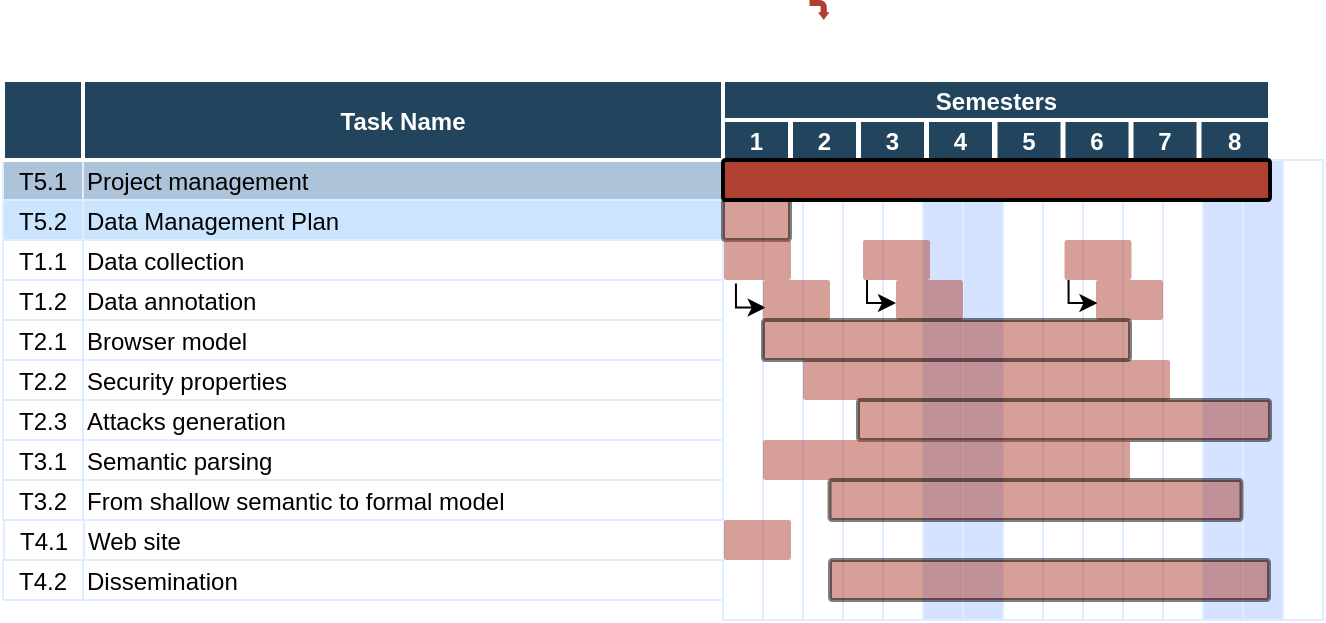 <mxfile version="13.9.8" type="github">
  <diagram name="Page-1" id="8378b5f6-a2b2-b727-a746-972ab9d02e00">
    <mxGraphModel dx="593" dy="391" grid="1" gridSize="10" guides="1" tooltips="1" connect="0" arrows="1" fold="1" page="1" pageScale="1.5" pageWidth="1169" pageHeight="827" background="#ffffff" math="0" shadow="0">
      <root>
        <mxCell id="0" />
        <mxCell id="1" parent="0" />
        <mxCell id="BeNpnSTio6wCFOVDRi12-287" value="1" style="fillColor=#23445D;strokeColor=#FFFFFF;strokeWidth=2;fontColor=#FFFFFF;fontStyle=1" vertex="1" parent="1">
          <mxGeometry x="686.5" y="360" width="33.5" height="20" as="geometry" />
        </mxCell>
        <mxCell id="BeNpnSTio6wCFOVDRi12-283" value="6" style="fillColor=#23445D;strokeColor=#FFFFFF;strokeWidth=2;fontColor=#FFFFFF;fontStyle=1" vertex="1" parent="1">
          <mxGeometry x="856.75" y="360" width="33.5" height="20" as="geometry" />
        </mxCell>
        <mxCell id="BeNpnSTio6wCFOVDRi12-284" value="5" style="fillColor=#23445D;strokeColor=#FFFFFF;strokeWidth=2;fontColor=#FFFFFF;fontStyle=1" vertex="1" parent="1">
          <mxGeometry x="822.75" y="360" width="33.5" height="20" as="geometry" />
        </mxCell>
        <mxCell id="BeNpnSTio6wCFOVDRi12-285" value="8" style="fillColor=#23445D;strokeColor=#FFFFFF;strokeWidth=2;fontColor=#FFFFFF;fontStyle=1" vertex="1" parent="1">
          <mxGeometry x="924.75" y="360" width="35.25" height="20" as="geometry" />
        </mxCell>
        <mxCell id="BeNpnSTio6wCFOVDRi12-286" value="7" style="fillColor=#23445D;strokeColor=#FFFFFF;strokeWidth=2;fontColor=#FFFFFF;fontStyle=1" vertex="1" parent="1">
          <mxGeometry x="890.75" y="360" width="33.5" height="20" as="geometry" />
        </mxCell>
        <mxCell id="BeNpnSTio6wCFOVDRi12-280" value="2" style="fillColor=#23445D;strokeColor=#FFFFFF;strokeWidth=2;fontColor=#FFFFFF;fontStyle=1" vertex="1" parent="1">
          <mxGeometry x="720.5" y="360" width="33.5" height="20" as="geometry" />
        </mxCell>
        <mxCell id="BeNpnSTio6wCFOVDRi12-281" value="4" style="fillColor=#23445D;strokeColor=#FFFFFF;strokeWidth=2;fontColor=#FFFFFF;fontStyle=1" vertex="1" parent="1">
          <mxGeometry x="788.5" y="360" width="33.5" height="20" as="geometry" />
        </mxCell>
        <mxCell id="BeNpnSTio6wCFOVDRi12-282" value="3" style="fillColor=#23445D;strokeColor=#FFFFFF;strokeWidth=2;fontColor=#FFFFFF;fontStyle=1" vertex="1" parent="1">
          <mxGeometry x="754.5" y="360" width="33.5" height="20" as="geometry" />
        </mxCell>
        <mxCell id="63" value="T5.1" style="strokeColor=#DEEDFF;fillColor=#ADC3D9" parent="1" vertex="1">
          <mxGeometry x="326.5" y="380" width="40" height="20" as="geometry" />
        </mxCell>
        <mxCell id="64" value="Project management" style="align=left;strokeColor=#DEEDFF;fillColor=#ADC3D9" parent="1" vertex="1">
          <mxGeometry x="366.5" y="380" width="320" height="20" as="geometry" />
        </mxCell>
        <mxCell id="68" value="" style="strokeColor=#DEEDFF" parent="1" vertex="1">
          <mxGeometry x="686.5" y="380" width="20" height="230" as="geometry" />
        </mxCell>
        <mxCell id="69" value="T5.2" style="strokeColor=#DEEDFF;fillColor=#CCE5FF" parent="1" vertex="1">
          <mxGeometry x="326.5" y="400.0" width="40" height="20" as="geometry" />
        </mxCell>
        <mxCell id="70" value="Data Management Plan" style="align=left;strokeColor=#DEEDFF;fillColor=#CCE5FF" parent="1" vertex="1">
          <mxGeometry x="366.5" y="400.0" width="320.0" height="20" as="geometry" />
        </mxCell>
        <mxCell id="74" value="T1.1" style="strokeColor=#DEEDFF" parent="1" vertex="1">
          <mxGeometry x="326.5" y="420.0" width="40" height="20" as="geometry" />
        </mxCell>
        <mxCell id="75" value="Data collection" style="align=left;strokeColor=#DEEDFF" parent="1" vertex="1">
          <mxGeometry x="366.5" y="420.0" width="320.0" height="20.0" as="geometry" />
        </mxCell>
        <mxCell id="79" value="T1.2" style="strokeColor=#DEEDFF" parent="1" vertex="1">
          <mxGeometry x="326.5" y="440.0" width="40" height="20" as="geometry" />
        </mxCell>
        <mxCell id="80" value="Data annotation" style="align=left;strokeColor=#DEEDFF" parent="1" vertex="1">
          <mxGeometry x="366.5" y="440.0" width="320" height="20" as="geometry" />
        </mxCell>
        <mxCell id="84" value="T2.1" style="strokeColor=#DEEDFF" parent="1" vertex="1">
          <mxGeometry x="326.5" y="460.0" width="40" height="20" as="geometry" />
        </mxCell>
        <mxCell id="85" value="Browser model" style="align=left;strokeColor=#DEEDFF" parent="1" vertex="1">
          <mxGeometry x="366.5" y="460.0" width="320.0" height="20" as="geometry" />
        </mxCell>
        <mxCell id="89" value="T2.2" style="strokeColor=#DEEDFF" parent="1" vertex="1">
          <mxGeometry x="326.5" y="480.0" width="40" height="20" as="geometry" />
        </mxCell>
        <mxCell id="90" value="Security properties" style="align=left;strokeColor=#DEEDFF" parent="1" vertex="1">
          <mxGeometry x="366.5" y="480.0" width="320.0" height="20" as="geometry" />
        </mxCell>
        <mxCell id="94" value="T2.3" style="strokeColor=#DEEDFF" parent="1" vertex="1">
          <mxGeometry x="326.5" y="500.0" width="40" height="20" as="geometry" />
        </mxCell>
        <mxCell id="95" value="Attacks generation" style="align=left;strokeColor=#DEEDFF" parent="1" vertex="1">
          <mxGeometry x="366.5" y="500.0" width="320.0" height="20" as="geometry" />
        </mxCell>
        <mxCell id="99" value="T3.1" style="strokeColor=#DEEDFF" parent="1" vertex="1">
          <mxGeometry x="326.5" y="520.0" width="40" height="20" as="geometry" />
        </mxCell>
        <mxCell id="100" value="Semantic parsing" style="align=left;strokeColor=#DEEDFF" parent="1" vertex="1">
          <mxGeometry x="366.5" y="520.0" width="320.0" height="20" as="geometry" />
        </mxCell>
        <mxCell id="194" value="" style="strokeColor=#DEEDFF" parent="1" vertex="1">
          <mxGeometry x="706.5" y="380" width="20" height="230" as="geometry" />
        </mxCell>
        <mxCell id="195" value="" style="strokeColor=#DEEDFF" parent="1" vertex="1">
          <mxGeometry x="726.5" y="380" width="20" height="230" as="geometry" />
        </mxCell>
        <mxCell id="196" value="" style="strokeColor=#DEEDFF" parent="1" vertex="1">
          <mxGeometry x="746.5" y="380" width="20" height="230" as="geometry" />
        </mxCell>
        <mxCell id="197" value="" style="strokeColor=#DEEDFF" parent="1" vertex="1">
          <mxGeometry x="766.5" y="380" width="20" height="230" as="geometry" />
        </mxCell>
        <mxCell id="198" value="" style="strokeColor=#DEEDFF;fillColor=#D4E1FF" parent="1" vertex="1">
          <mxGeometry x="786.5" y="380" width="20" height="230" as="geometry" />
        </mxCell>
        <mxCell id="199" value="" style="strokeColor=#DEEDFF;fillColor=#D4E1FF" parent="1" vertex="1">
          <mxGeometry x="806.5" y="380" width="20" height="230" as="geometry" />
        </mxCell>
        <mxCell id="200" value="" style="strokeColor=#DEEDFF" parent="1" vertex="1">
          <mxGeometry x="826.5" y="380" width="20" height="230" as="geometry" />
        </mxCell>
        <mxCell id="201" value="" style="strokeColor=#DEEDFF" parent="1" vertex="1">
          <mxGeometry x="846.5" y="380" width="20" height="230" as="geometry" />
        </mxCell>
        <mxCell id="202" value="" style="strokeColor=#DEEDFF" parent="1" vertex="1">
          <mxGeometry x="866.5" y="380" width="20" height="230" as="geometry" />
        </mxCell>
        <mxCell id="203" value="" style="strokeColor=#DEEDFF" parent="1" vertex="1">
          <mxGeometry x="886.5" y="380" width="20" height="230" as="geometry" />
        </mxCell>
        <mxCell id="204" value="" style="strokeColor=#DEEDFF" parent="1" vertex="1">
          <mxGeometry x="906.5" y="380" width="20" height="230" as="geometry" />
        </mxCell>
        <mxCell id="205" value="" style="strokeColor=#DEEDFF;fillColor=#D4E1FF" parent="1" vertex="1">
          <mxGeometry x="926.5" y="380" width="20" height="230" as="geometry" />
        </mxCell>
        <mxCell id="206" value="" style="strokeColor=#DEEDFF;fillColor=#D4E1FF" parent="1" vertex="1">
          <mxGeometry x="946.5" y="380" width="20" height="230" as="geometry" />
        </mxCell>
        <mxCell id="207" value="" style="strokeColor=#DEEDFF" parent="1" vertex="1">
          <mxGeometry x="966.5" y="380" width="20" height="230" as="geometry" />
        </mxCell>
        <mxCell id="2" value="Task Name" style="fillColor=#23445D;strokeColor=#FFFFFF;strokeWidth=2;fontColor=#FFFFFF;fontStyle=1" parent="1" vertex="1">
          <mxGeometry x="366.5" y="340" width="320" height="40" as="geometry" />
        </mxCell>
        <mxCell id="3" value="" style="fillColor=#23445D;strokeColor=#FFFFFF;strokeWidth=2;fontColor=#FFFFFF;fontStyle=1" parent="1" vertex="1">
          <mxGeometry x="326.5" y="340" width="40" height="40" as="geometry" />
        </mxCell>
        <mxCell id="4" value="Semesters" style="fillColor=#23445D;strokeColor=#FFFFFF;strokeWidth=2;fontColor=#FFFFFF;fontStyle=1" parent="1" vertex="1">
          <mxGeometry x="686.5" y="340" width="273.5" height="20" as="geometry" />
        </mxCell>
        <mxCell id="242" value="" style="shape=mxgraph.flowchart.process;fillColor=#AE4132;strokeColor=#000000;strokeWidth=2;opacity=50" parent="1" vertex="1">
          <mxGeometry x="686.5" y="400" width="33.5" height="20" as="geometry" />
        </mxCell>
        <mxCell id="BeNpnSTio6wCFOVDRi12-294" value="" style="edgeStyle=orthogonalEdgeStyle;rounded=0;orthogonalLoop=1;jettySize=auto;html=1;entryX=0.04;entryY=0.69;entryDx=0;entryDy=0;entryPerimeter=0;exitX=0.178;exitY=1.09;exitDx=0;exitDy=0;exitPerimeter=0;" edge="1" parent="1" source="245" target="BeNpnSTio6wCFOVDRi12-291">
          <mxGeometry relative="1" as="geometry">
            <Array as="points">
              <mxPoint x="693" y="454" />
            </Array>
          </mxGeometry>
        </mxCell>
        <mxCell id="245" value="" style="shape=mxgraph.flowchart.process;fillColor=#AE4132;strokeColor=none;strokeWidth=2;opacity=50" parent="1" vertex="1">
          <mxGeometry x="687" y="420" width="33.5" height="20" as="geometry" />
        </mxCell>
        <mxCell id="250" value="" style="shape=mxgraph.arrows.bent_right_arrow;fillColor=#AE4132;strokeColor=none;strokeWidth=2;direction=south" parent="1" vertex="1">
          <mxGeometry x="729.75" y="300.0" width="10.0" height="10.0" as="geometry" />
        </mxCell>
        <mxCell id="254" value="" style="shape=mxgraph.flowchart.process;fillColor=#AE4132;strokeColor=#000000;strokeWidth=2;opacity=100" parent="1" vertex="1">
          <mxGeometry x="686.5" y="380" width="273.5" height="20" as="geometry" />
        </mxCell>
        <mxCell id="BeNpnSTio6wCFOVDRi12-289" value="" style="shape=mxgraph.flowchart.process;fillColor=#AE4132;strokeColor=none;strokeWidth=2;opacity=50" vertex="1" parent="1">
          <mxGeometry x="756.5" y="420" width="33.5" height="20" as="geometry" />
        </mxCell>
        <mxCell id="BeNpnSTio6wCFOVDRi12-290" value="" style="shape=mxgraph.flowchart.process;fillColor=#AE4132;strokeColor=none;strokeWidth=2;opacity=50" vertex="1" parent="1">
          <mxGeometry x="857.25" y="420" width="33.5" height="20" as="geometry" />
        </mxCell>
        <mxCell id="BeNpnSTio6wCFOVDRi12-291" value="" style="shape=mxgraph.flowchart.process;fillColor=#AE4132;strokeColor=none;strokeWidth=2;opacity=50" vertex="1" parent="1">
          <mxGeometry x="706.5" y="440" width="33.5" height="20" as="geometry" />
        </mxCell>
        <mxCell id="BeNpnSTio6wCFOVDRi12-292" value="" style="shape=mxgraph.flowchart.process;fillColor=#AE4132;strokeColor=none;strokeWidth=2;opacity=50" vertex="1" parent="1">
          <mxGeometry x="773" y="440" width="33.5" height="20" as="geometry" />
        </mxCell>
        <mxCell id="BeNpnSTio6wCFOVDRi12-293" value="" style="shape=mxgraph.flowchart.process;fillColor=#AE4132;strokeColor=none;strokeWidth=2;opacity=50" vertex="1" parent="1">
          <mxGeometry x="873" y="440" width="33.5" height="20" as="geometry" />
        </mxCell>
        <mxCell id="BeNpnSTio6wCFOVDRi12-295" value="" style="edgeStyle=orthogonalEdgeStyle;rounded=0;orthogonalLoop=1;jettySize=auto;html=1;entryX=1.047;entryY=0.141;entryDx=0;entryDy=0;entryPerimeter=0;exitX=0.178;exitY=1.09;exitDx=0;exitDy=0;exitPerimeter=0;" edge="1" parent="1">
          <mxGeometry relative="1" as="geometry">
            <mxPoint x="758.523" y="440.0" as="sourcePoint" />
            <mxPoint x="773.0" y="451.52" as="targetPoint" />
            <Array as="points">
              <mxPoint x="758.56" y="451.2" />
            </Array>
          </mxGeometry>
        </mxCell>
        <mxCell id="BeNpnSTio6wCFOVDRi12-296" value="" style="edgeStyle=orthogonalEdgeStyle;rounded=0;orthogonalLoop=1;jettySize=auto;html=1;entryX=1.047;entryY=0.141;entryDx=0;entryDy=0;entryPerimeter=0;exitX=0.178;exitY=1.09;exitDx=0;exitDy=0;exitPerimeter=0;" edge="1" parent="1">
          <mxGeometry relative="1" as="geometry">
            <mxPoint x="859.263" y="440.0" as="sourcePoint" />
            <mxPoint x="873.74" y="451.52" as="targetPoint" />
            <Array as="points">
              <mxPoint x="859.3" y="451.2" />
            </Array>
          </mxGeometry>
        </mxCell>
        <mxCell id="BeNpnSTio6wCFOVDRi12-297" value="T3.2" style="strokeColor=#DEEDFF" vertex="1" parent="1">
          <mxGeometry x="326.5" y="540.0" width="40" height="20" as="geometry" />
        </mxCell>
        <mxCell id="BeNpnSTio6wCFOVDRi12-298" value="From shallow semantic to formal model" style="align=left;strokeColor=#DEEDFF" vertex="1" parent="1">
          <mxGeometry x="366.5" y="540.0" width="320.0" height="20" as="geometry" />
        </mxCell>
        <mxCell id="BeNpnSTio6wCFOVDRi12-299" value="T4.1" style="strokeColor=#DEEDFF" vertex="1" parent="1">
          <mxGeometry x="327.0" y="560.0" width="40" height="20" as="geometry" />
        </mxCell>
        <mxCell id="BeNpnSTio6wCFOVDRi12-300" value="Web site" style="align=left;strokeColor=#DEEDFF" vertex="1" parent="1">
          <mxGeometry x="367.0" y="560.0" width="320.0" height="20" as="geometry" />
        </mxCell>
        <mxCell id="BeNpnSTio6wCFOVDRi12-301" value="T4.2" style="strokeColor=#DEEDFF" vertex="1" parent="1">
          <mxGeometry x="326.5" y="580.0" width="40" height="20" as="geometry" />
        </mxCell>
        <mxCell id="BeNpnSTio6wCFOVDRi12-302" value="Dissemination" style="align=left;strokeColor=#DEEDFF" vertex="1" parent="1">
          <mxGeometry x="366.5" y="580.0" width="320.0" height="20" as="geometry" />
        </mxCell>
        <mxCell id="BeNpnSTio6wCFOVDRi12-303" value="" style="shape=mxgraph.flowchart.process;fillColor=#AE4132;strokeColor=none;strokeWidth=2;opacity=50" vertex="1" parent="1">
          <mxGeometry x="726.5" y="480" width="183.5" height="20" as="geometry" />
        </mxCell>
        <mxCell id="BeNpnSTio6wCFOVDRi12-304" value="" style="shape=mxgraph.flowchart.process;fillColor=#AE4132;strokeColor=#000000;strokeWidth=2;opacity=50" vertex="1" parent="1">
          <mxGeometry x="706.5" y="460" width="183.5" height="20" as="geometry" />
        </mxCell>
        <mxCell id="BeNpnSTio6wCFOVDRi12-305" value="" style="shape=mxgraph.flowchart.process;fillColor=#AE4132;strokeColor=#000000;strokeWidth=2;opacity=50" vertex="1" parent="1">
          <mxGeometry x="754" y="500" width="206" height="20" as="geometry" />
        </mxCell>
        <mxCell id="BeNpnSTio6wCFOVDRi12-306" value="" style="shape=mxgraph.flowchart.process;fillColor=#AE4132;strokeColor=none;strokeWidth=2;opacity=50" vertex="1" parent="1">
          <mxGeometry x="706.5" y="520" width="183.5" height="20" as="geometry" />
        </mxCell>
        <mxCell id="BeNpnSTio6wCFOVDRi12-307" value="" style="shape=mxgraph.flowchart.process;fillColor=#AE4132;strokeColor=#000000;strokeWidth=2;opacity=50" vertex="1" parent="1">
          <mxGeometry x="739.75" y="540" width="206" height="20" as="geometry" />
        </mxCell>
        <mxCell id="BeNpnSTio6wCFOVDRi12-308" value="" style="shape=mxgraph.flowchart.process;fillColor=#AE4132;strokeColor=none;strokeWidth=2;opacity=50" vertex="1" parent="1">
          <mxGeometry x="687" y="560" width="33.5" height="20" as="geometry" />
        </mxCell>
        <mxCell id="BeNpnSTio6wCFOVDRi12-309" value="" style="shape=mxgraph.flowchart.process;fillColor=#AE4132;strokeColor=#000000;strokeWidth=2;opacity=50" vertex="1" parent="1">
          <mxGeometry x="740" y="580" width="219.5" height="20" as="geometry" />
        </mxCell>
      </root>
    </mxGraphModel>
  </diagram>
</mxfile>
